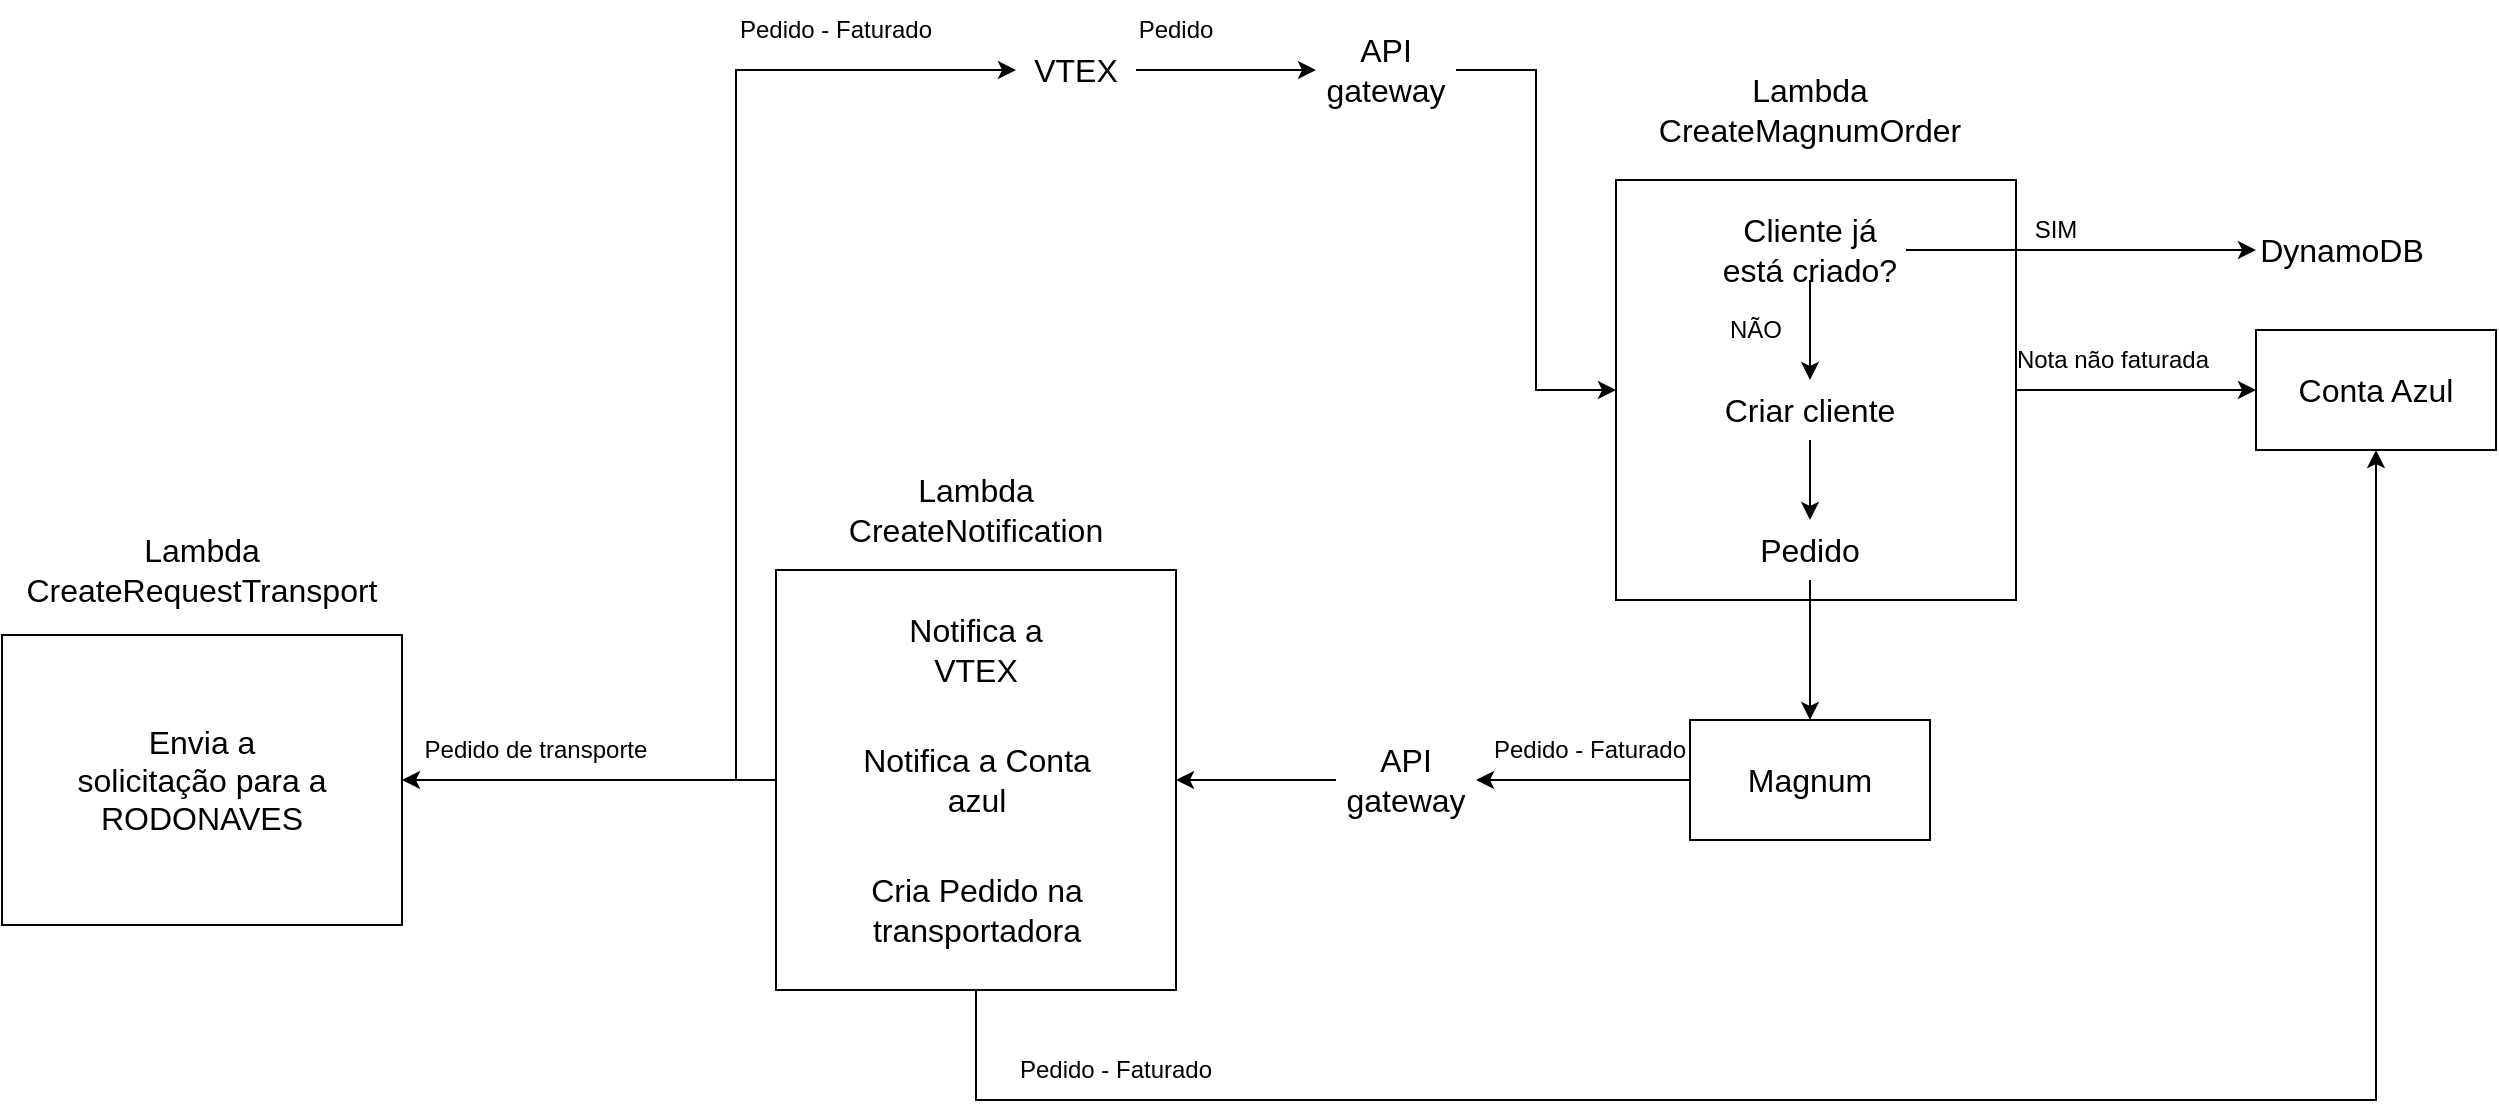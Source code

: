 <mxfile version="26.0.4">
  <diagram name="Página-1" id="JwrMWpCtj4y0UdQ7Rwn1">
    <mxGraphModel dx="1860" dy="533" grid="1" gridSize="10" guides="1" tooltips="1" connect="1" arrows="1" fold="1" page="1" pageScale="1" pageWidth="827" pageHeight="1169" math="0" shadow="0">
      <root>
        <mxCell id="0" />
        <mxCell id="1" parent="0" />
        <mxCell id="kz-f4gQek6T-iXyx_C5O-5" style="edgeStyle=orthogonalEdgeStyle;rounded=0;orthogonalLoop=1;jettySize=auto;html=1;" edge="1" parent="1" source="kz-f4gQek6T-iXyx_C5O-3" target="kz-f4gQek6T-iXyx_C5O-4">
          <mxGeometry relative="1" as="geometry" />
        </mxCell>
        <mxCell id="kz-f4gQek6T-iXyx_C5O-3" value="VTEX" style="text;html=1;align=center;verticalAlign=middle;whiteSpace=wrap;rounded=0;fontSize=16;" vertex="1" parent="1">
          <mxGeometry x="180" y="40" width="60" height="30" as="geometry" />
        </mxCell>
        <mxCell id="kz-f4gQek6T-iXyx_C5O-29" style="edgeStyle=orthogonalEdgeStyle;rounded=0;orthogonalLoop=1;jettySize=auto;html=1;entryX=0;entryY=0.5;entryDx=0;entryDy=0;" edge="1" parent="1" source="kz-f4gQek6T-iXyx_C5O-4" target="kz-f4gQek6T-iXyx_C5O-13">
          <mxGeometry relative="1" as="geometry" />
        </mxCell>
        <mxCell id="kz-f4gQek6T-iXyx_C5O-4" value="API gateway" style="text;html=1;align=center;verticalAlign=middle;whiteSpace=wrap;rounded=0;fontSize=16;" vertex="1" parent="1">
          <mxGeometry x="330" y="40" width="70" height="30" as="geometry" />
        </mxCell>
        <mxCell id="kz-f4gQek6T-iXyx_C5O-39" style="edgeStyle=orthogonalEdgeStyle;rounded=0;orthogonalLoop=1;jettySize=auto;html=1;entryX=0;entryY=0.5;entryDx=0;entryDy=0;" edge="1" parent="1" source="kz-f4gQek6T-iXyx_C5O-13" target="kz-f4gQek6T-iXyx_C5O-38">
          <mxGeometry relative="1" as="geometry" />
        </mxCell>
        <mxCell id="kz-f4gQek6T-iXyx_C5O-13" value="" style="rounded=0;whiteSpace=wrap;html=1;" vertex="1" parent="1">
          <mxGeometry x="480" y="110" width="200" height="210" as="geometry" />
        </mxCell>
        <mxCell id="kz-f4gQek6T-iXyx_C5O-21" style="edgeStyle=orthogonalEdgeStyle;rounded=0;orthogonalLoop=1;jettySize=auto;html=1;" edge="1" parent="1" source="kz-f4gQek6T-iXyx_C5O-16" target="kz-f4gQek6T-iXyx_C5O-20">
          <mxGeometry relative="1" as="geometry" />
        </mxCell>
        <mxCell id="kz-f4gQek6T-iXyx_C5O-25" style="edgeStyle=orthogonalEdgeStyle;rounded=0;orthogonalLoop=1;jettySize=auto;html=1;" edge="1" parent="1" source="kz-f4gQek6T-iXyx_C5O-16" target="kz-f4gQek6T-iXyx_C5O-24">
          <mxGeometry relative="1" as="geometry" />
        </mxCell>
        <mxCell id="kz-f4gQek6T-iXyx_C5O-16" value="Cliente já está criado?" style="text;html=1;align=center;verticalAlign=middle;whiteSpace=wrap;rounded=0;fontSize=16;" vertex="1" parent="1">
          <mxGeometry x="529" y="130" width="96" height="30" as="geometry" />
        </mxCell>
        <mxCell id="kz-f4gQek6T-iXyx_C5O-20" value="DynamoDB" style="text;html=1;align=center;verticalAlign=middle;whiteSpace=wrap;rounded=0;fontSize=16;" vertex="1" parent="1">
          <mxGeometry x="800" y="130" width="86" height="30" as="geometry" />
        </mxCell>
        <mxCell id="kz-f4gQek6T-iXyx_C5O-22" value="SIM" style="text;html=1;align=center;verticalAlign=middle;whiteSpace=wrap;rounded=0;" vertex="1" parent="1">
          <mxGeometry x="670" y="120" width="60" height="30" as="geometry" />
        </mxCell>
        <mxCell id="kz-f4gQek6T-iXyx_C5O-23" value="NÃO" style="text;html=1;align=center;verticalAlign=middle;whiteSpace=wrap;rounded=0;" vertex="1" parent="1">
          <mxGeometry x="520" y="170" width="60" height="30" as="geometry" />
        </mxCell>
        <mxCell id="kz-f4gQek6T-iXyx_C5O-28" style="edgeStyle=orthogonalEdgeStyle;rounded=0;orthogonalLoop=1;jettySize=auto;html=1;entryX=0.5;entryY=0;entryDx=0;entryDy=0;" edge="1" parent="1" source="kz-f4gQek6T-iXyx_C5O-24" target="kz-f4gQek6T-iXyx_C5O-26">
          <mxGeometry relative="1" as="geometry" />
        </mxCell>
        <mxCell id="kz-f4gQek6T-iXyx_C5O-24" value="Criar cliente" style="text;html=1;align=center;verticalAlign=middle;whiteSpace=wrap;rounded=0;fontSize=16;" vertex="1" parent="1">
          <mxGeometry x="529" y="210" width="96" height="30" as="geometry" />
        </mxCell>
        <mxCell id="kz-f4gQek6T-iXyx_C5O-37" style="edgeStyle=orthogonalEdgeStyle;rounded=0;orthogonalLoop=1;jettySize=auto;html=1;" edge="1" parent="1" source="kz-f4gQek6T-iXyx_C5O-26" target="kz-f4gQek6T-iXyx_C5O-36">
          <mxGeometry relative="1" as="geometry" />
        </mxCell>
        <mxCell id="kz-f4gQek6T-iXyx_C5O-26" value="Pedido" style="text;html=1;align=center;verticalAlign=middle;whiteSpace=wrap;rounded=0;fontSize=16;" vertex="1" parent="1">
          <mxGeometry x="529" y="280" width="96" height="30" as="geometry" />
        </mxCell>
        <mxCell id="kz-f4gQek6T-iXyx_C5O-30" value="Lambda&lt;div&gt;CreateMagnumOrder&lt;/div&gt;" style="text;html=1;align=center;verticalAlign=middle;whiteSpace=wrap;rounded=0;fontSize=16;" vertex="1" parent="1">
          <mxGeometry x="534" y="60" width="86" height="30" as="geometry" />
        </mxCell>
        <mxCell id="kz-f4gQek6T-iXyx_C5O-31" value="Pedido" style="text;html=1;align=center;verticalAlign=middle;whiteSpace=wrap;rounded=0;" vertex="1" parent="1">
          <mxGeometry x="230" y="20" width="60" height="30" as="geometry" />
        </mxCell>
        <mxCell id="kz-f4gQek6T-iXyx_C5O-42" style="edgeStyle=orthogonalEdgeStyle;rounded=0;orthogonalLoop=1;jettySize=auto;html=1;entryX=1;entryY=0.5;entryDx=0;entryDy=0;" edge="1" parent="1" source="kz-f4gQek6T-iXyx_C5O-36" target="kz-f4gQek6T-iXyx_C5O-40">
          <mxGeometry relative="1" as="geometry" />
        </mxCell>
        <mxCell id="kz-f4gQek6T-iXyx_C5O-36" value="Magnum" style="rounded=0;whiteSpace=wrap;html=1;fontSize=16;" vertex="1" parent="1">
          <mxGeometry x="517" y="380" width="120" height="60" as="geometry" />
        </mxCell>
        <mxCell id="kz-f4gQek6T-iXyx_C5O-38" value="Conta Azul" style="rounded=0;whiteSpace=wrap;html=1;fontSize=16;" vertex="1" parent="1">
          <mxGeometry x="800" y="185" width="120" height="60" as="geometry" />
        </mxCell>
        <mxCell id="kz-f4gQek6T-iXyx_C5O-53" style="edgeStyle=orthogonalEdgeStyle;rounded=0;orthogonalLoop=1;jettySize=auto;html=1;" edge="1" parent="1" source="kz-f4gQek6T-iXyx_C5O-40" target="kz-f4gQek6T-iXyx_C5O-46">
          <mxGeometry relative="1" as="geometry" />
        </mxCell>
        <mxCell id="kz-f4gQek6T-iXyx_C5O-40" value="API gateway" style="text;html=1;align=center;verticalAlign=middle;whiteSpace=wrap;rounded=0;fontSize=16;" vertex="1" parent="1">
          <mxGeometry x="340" y="395" width="70" height="30" as="geometry" />
        </mxCell>
        <mxCell id="kz-f4gQek6T-iXyx_C5O-43" value="Pedido - Faturado" style="text;html=1;align=center;verticalAlign=middle;whiteSpace=wrap;rounded=0;" vertex="1" parent="1">
          <mxGeometry x="417" y="380" width="100" height="30" as="geometry" />
        </mxCell>
        <mxCell id="kz-f4gQek6T-iXyx_C5O-54" style="edgeStyle=orthogonalEdgeStyle;rounded=0;orthogonalLoop=1;jettySize=auto;html=1;entryX=0.5;entryY=1;entryDx=0;entryDy=0;" edge="1" parent="1" source="kz-f4gQek6T-iXyx_C5O-46" target="kz-f4gQek6T-iXyx_C5O-38">
          <mxGeometry relative="1" as="geometry">
            <Array as="points">
              <mxPoint x="160" y="570" />
              <mxPoint x="860" y="570" />
            </Array>
          </mxGeometry>
        </mxCell>
        <mxCell id="kz-f4gQek6T-iXyx_C5O-56" style="edgeStyle=orthogonalEdgeStyle;rounded=0;orthogonalLoop=1;jettySize=auto;html=1;entryX=0;entryY=0.5;entryDx=0;entryDy=0;exitX=0;exitY=0.5;exitDx=0;exitDy=0;" edge="1" parent="1" source="kz-f4gQek6T-iXyx_C5O-46" target="kz-f4gQek6T-iXyx_C5O-3">
          <mxGeometry relative="1" as="geometry" />
        </mxCell>
        <mxCell id="kz-f4gQek6T-iXyx_C5O-70" style="edgeStyle=orthogonalEdgeStyle;rounded=0;orthogonalLoop=1;jettySize=auto;html=1;entryX=1;entryY=0.5;entryDx=0;entryDy=0;" edge="1" parent="1" source="kz-f4gQek6T-iXyx_C5O-46" target="kz-f4gQek6T-iXyx_C5O-74">
          <mxGeometry relative="1" as="geometry">
            <mxPoint x="-130" y="410.0" as="targetPoint" />
          </mxGeometry>
        </mxCell>
        <mxCell id="kz-f4gQek6T-iXyx_C5O-46" value="" style="rounded=0;whiteSpace=wrap;html=1;" vertex="1" parent="1">
          <mxGeometry x="60" y="305" width="200" height="210" as="geometry" />
        </mxCell>
        <mxCell id="kz-f4gQek6T-iXyx_C5O-49" value="Nota não faturada" style="text;html=1;align=center;verticalAlign=middle;whiteSpace=wrap;rounded=0;" vertex="1" parent="1">
          <mxGeometry x="677" y="185" width="103" height="30" as="geometry" />
        </mxCell>
        <mxCell id="kz-f4gQek6T-iXyx_C5O-52" value="Lambda&lt;div&gt;CreateNotification&lt;/div&gt;" style="text;html=1;align=center;verticalAlign=middle;whiteSpace=wrap;rounded=0;fontSize=16;" vertex="1" parent="1">
          <mxGeometry x="117" y="260" width="86" height="30" as="geometry" />
        </mxCell>
        <mxCell id="kz-f4gQek6T-iXyx_C5O-58" value="Notifica a VTEX" style="text;html=1;align=center;verticalAlign=middle;whiteSpace=wrap;rounded=0;fontSize=16;" vertex="1" parent="1">
          <mxGeometry x="105" y="330" width="110" height="30" as="geometry" />
        </mxCell>
        <mxCell id="kz-f4gQek6T-iXyx_C5O-60" value="Pedido - Faturado" style="text;html=1;align=center;verticalAlign=middle;whiteSpace=wrap;rounded=0;" vertex="1" parent="1">
          <mxGeometry x="40" y="20" width="100" height="30" as="geometry" />
        </mxCell>
        <mxCell id="kz-f4gQek6T-iXyx_C5O-61" value="Pedido - Faturado" style="text;html=1;align=center;verticalAlign=middle;whiteSpace=wrap;rounded=0;" vertex="1" parent="1">
          <mxGeometry x="180" y="540" width="100" height="30" as="geometry" />
        </mxCell>
        <mxCell id="kz-f4gQek6T-iXyx_C5O-66" value="Notifica a Conta azul" style="text;html=1;align=center;verticalAlign=middle;whiteSpace=wrap;rounded=0;fontSize=16;" vertex="1" parent="1">
          <mxGeometry x="98.5" y="395" width="123" height="30" as="geometry" />
        </mxCell>
        <mxCell id="kz-f4gQek6T-iXyx_C5O-67" value="Cria Pedido na transportadora" style="text;html=1;align=center;verticalAlign=middle;whiteSpace=wrap;rounded=0;fontSize=16;" vertex="1" parent="1">
          <mxGeometry x="98.5" y="460" width="123" height="30" as="geometry" />
        </mxCell>
        <mxCell id="kz-f4gQek6T-iXyx_C5O-71" value="Pedido de transporte" style="text;html=1;align=center;verticalAlign=middle;whiteSpace=wrap;rounded=0;" vertex="1" parent="1">
          <mxGeometry x="-120" y="380" width="120" height="30" as="geometry" />
        </mxCell>
        <mxCell id="kz-f4gQek6T-iXyx_C5O-73" value="Lambda&lt;div&gt;CreateRequestTransport&lt;/div&gt;" style="text;html=1;align=center;verticalAlign=middle;whiteSpace=wrap;rounded=0;fontSize=16;" vertex="1" parent="1">
          <mxGeometry x="-270" y="290" width="86" height="30" as="geometry" />
        </mxCell>
        <mxCell id="kz-f4gQek6T-iXyx_C5O-74" value="" style="rounded=0;whiteSpace=wrap;html=1;" vertex="1" parent="1">
          <mxGeometry x="-327" y="337.5" width="200" height="145" as="geometry" />
        </mxCell>
        <mxCell id="kz-f4gQek6T-iXyx_C5O-76" value="Envia a solicitação para a RODONAVES" style="text;html=1;align=center;verticalAlign=middle;whiteSpace=wrap;rounded=0;fontSize=16;" vertex="1" parent="1">
          <mxGeometry x="-292" y="395" width="130" height="30" as="geometry" />
        </mxCell>
      </root>
    </mxGraphModel>
  </diagram>
</mxfile>
